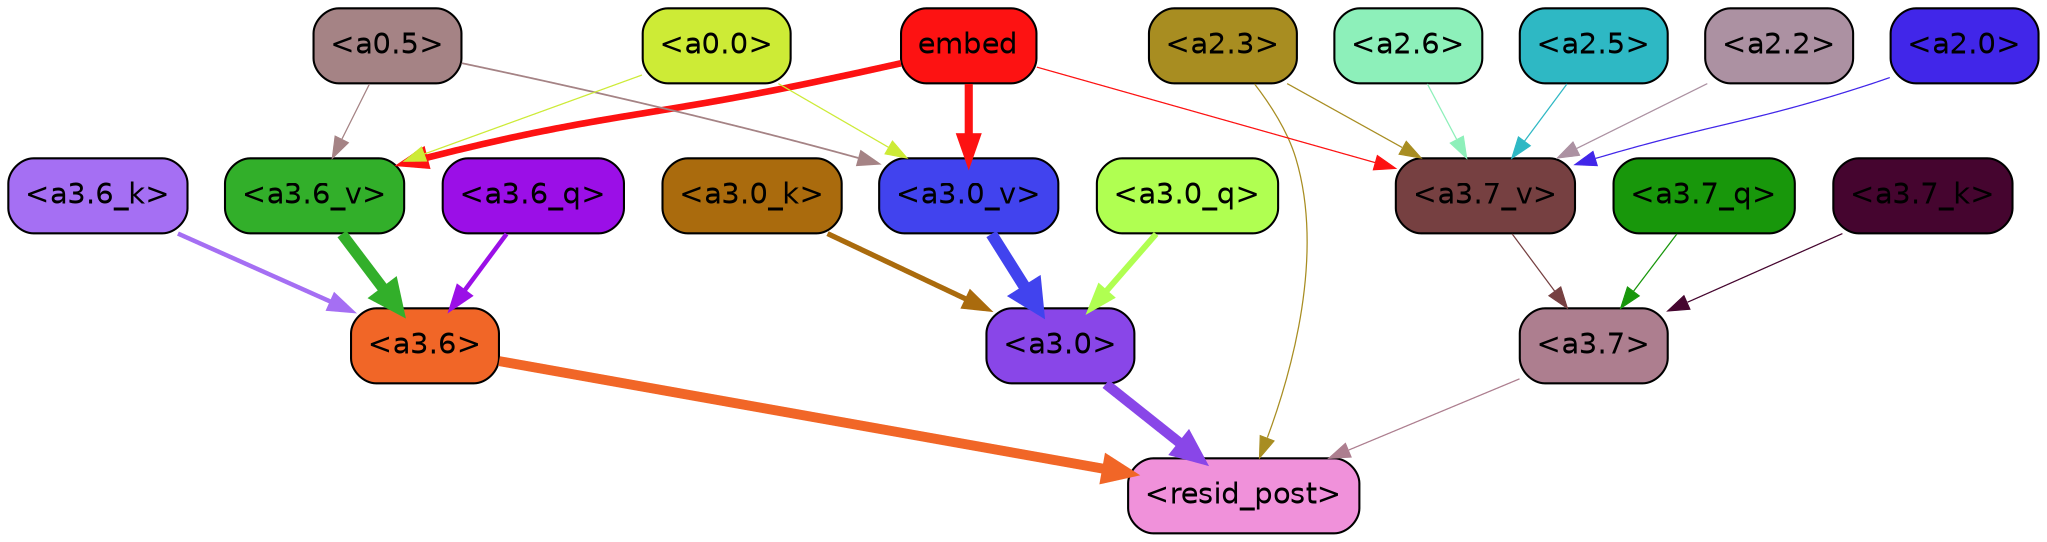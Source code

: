 strict digraph "" {
	graph [bgcolor=transparent,
		layout=dot,
		overlap=false,
		splines=true
	];
	"<a3.7>"	[color=black,
		fillcolor="#ad7e8f",
		fontname=Helvetica,
		shape=box,
		style="filled, rounded"];
	"<resid_post>"	[color=black,
		fillcolor="#f091da",
		fontname=Helvetica,
		shape=box,
		style="filled, rounded"];
	"<a3.7>" -> "<resid_post>"	[color="#ad7e8f",
		penwidth=0.6];
	"<a3.6>"	[color=black,
		fillcolor="#f16627",
		fontname=Helvetica,
		shape=box,
		style="filled, rounded"];
	"<a3.6>" -> "<resid_post>"	[color="#f16627",
		penwidth=4.751592040061951];
	"<a3.0>"	[color=black,
		fillcolor="#8946e8",
		fontname=Helvetica,
		shape=box,
		style="filled, rounded"];
	"<a3.0>" -> "<resid_post>"	[color="#8946e8",
		penwidth=4.904066681861877];
	"<a2.3>"	[color=black,
		fillcolor="#a88d21",
		fontname=Helvetica,
		shape=box,
		style="filled, rounded"];
	"<a2.3>" -> "<resid_post>"	[color="#a88d21",
		penwidth=0.6];
	"<a3.7_v>"	[color=black,
		fillcolor="#764041",
		fontname=Helvetica,
		shape=box,
		style="filled, rounded"];
	"<a2.3>" -> "<a3.7_v>"	[color="#a88d21",
		penwidth=0.6];
	"<a3.7_q>"	[color=black,
		fillcolor="#18970b",
		fontname=Helvetica,
		shape=box,
		style="filled, rounded"];
	"<a3.7_q>" -> "<a3.7>"	[color="#18970b",
		penwidth=0.6];
	"<a3.6_q>"	[color=black,
		fillcolor="#9b0fe7",
		fontname=Helvetica,
		shape=box,
		style="filled, rounded"];
	"<a3.6_q>" -> "<a3.6>"	[color="#9b0fe7",
		penwidth=2.160832464694977];
	"<a3.0_q>"	[color=black,
		fillcolor="#b0ff51",
		fontname=Helvetica,
		shape=box,
		style="filled, rounded"];
	"<a3.0_q>" -> "<a3.0>"	[color="#b0ff51",
		penwidth=2.870753765106201];
	"<a3.7_k>"	[color=black,
		fillcolor="#45052f",
		fontname=Helvetica,
		shape=box,
		style="filled, rounded"];
	"<a3.7_k>" -> "<a3.7>"	[color="#45052f",
		penwidth=0.6];
	"<a3.6_k>"	[color=black,
		fillcolor="#a56ff3",
		fontname=Helvetica,
		shape=box,
		style="filled, rounded"];
	"<a3.6_k>" -> "<a3.6>"	[color="#a56ff3",
		penwidth=2.13908451795578];
	"<a3.0_k>"	[color=black,
		fillcolor="#aa6b0d",
		fontname=Helvetica,
		shape=box,
		style="filled, rounded"];
	"<a3.0_k>" -> "<a3.0>"	[color="#aa6b0d",
		penwidth=2.520303964614868];
	"<a3.7_v>" -> "<a3.7>"	[color="#764041",
		penwidth=0.6];
	"<a3.6_v>"	[color=black,
		fillcolor="#32af2a",
		fontname=Helvetica,
		shape=box,
		style="filled, rounded"];
	"<a3.6_v>" -> "<a3.6>"	[color="#32af2a",
		penwidth=5.297133803367615];
	"<a3.0_v>"	[color=black,
		fillcolor="#4143ee",
		fontname=Helvetica,
		shape=box,
		style="filled, rounded"];
	"<a3.0_v>" -> "<a3.0>"	[color="#4143ee",
		penwidth=5.680712580680847];
	"<a2.6>"	[color=black,
		fillcolor="#8df0ba",
		fontname=Helvetica,
		shape=box,
		style="filled, rounded"];
	"<a2.6>" -> "<a3.7_v>"	[color="#8df0ba",
		penwidth=0.6];
	"<a2.5>"	[color=black,
		fillcolor="#2eb8c4",
		fontname=Helvetica,
		shape=box,
		style="filled, rounded"];
	"<a2.5>" -> "<a3.7_v>"	[color="#2eb8c4",
		penwidth=0.6];
	"<a2.2>"	[color=black,
		fillcolor="#ac91a2",
		fontname=Helvetica,
		shape=box,
		style="filled, rounded"];
	"<a2.2>" -> "<a3.7_v>"	[color="#ac91a2",
		penwidth=0.6];
	"<a2.0>"	[color=black,
		fillcolor="#4126e9",
		fontname=Helvetica,
		shape=box,
		style="filled, rounded"];
	"<a2.0>" -> "<a3.7_v>"	[color="#4126e9",
		penwidth=0.6];
	embed	[color=black,
		fillcolor="#fd1212",
		fontname=Helvetica,
		shape=box,
		style="filled, rounded"];
	embed -> "<a3.7_v>"	[color="#fd1212",
		penwidth=0.6];
	embed -> "<a3.6_v>"	[color="#fd1212",
		penwidth=3.1840110421180725];
	embed -> "<a3.0_v>"	[color="#fd1212",
		penwidth=3.9005755856633186];
	"<a0.5>"	[color=black,
		fillcolor="#a58385",
		fontname=Helvetica,
		shape=box,
		style="filled, rounded"];
	"<a0.5>" -> "<a3.6_v>"	[color="#a58385",
		penwidth=0.6];
	"<a0.5>" -> "<a3.0_v>"	[color="#a58385",
		penwidth=0.8493617177009583];
	"<a0.0>"	[color=black,
		fillcolor="#cdeb36",
		fontname=Helvetica,
		shape=box,
		style="filled, rounded"];
	"<a0.0>" -> "<a3.6_v>"	[color="#cdeb36",
		penwidth=0.6];
	"<a0.0>" -> "<a3.0_v>"	[color="#cdeb36",
		penwidth=0.6];
}

